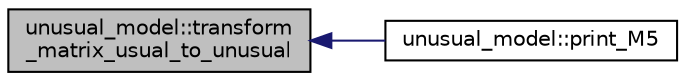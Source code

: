 digraph "unusual_model::transform_matrix_usual_to_unusual"
{
  edge [fontname="Helvetica",fontsize="10",labelfontname="Helvetica",labelfontsize="10"];
  node [fontname="Helvetica",fontsize="10",shape=record];
  rankdir="LR";
  Node724 [label="unusual_model::transform\l_matrix_usual_to_unusual",height=0.2,width=0.4,color="black", fillcolor="grey75", style="filled", fontcolor="black"];
  Node724 -> Node725 [dir="back",color="midnightblue",fontsize="10",style="solid",fontname="Helvetica"];
  Node725 [label="unusual_model::print_M5",height=0.2,width=0.4,color="black", fillcolor="white", style="filled",URL="$dc/d50/classunusual__model.html#a7d6f0ad4e7c431c87d024ff602a51d5d"];
}
